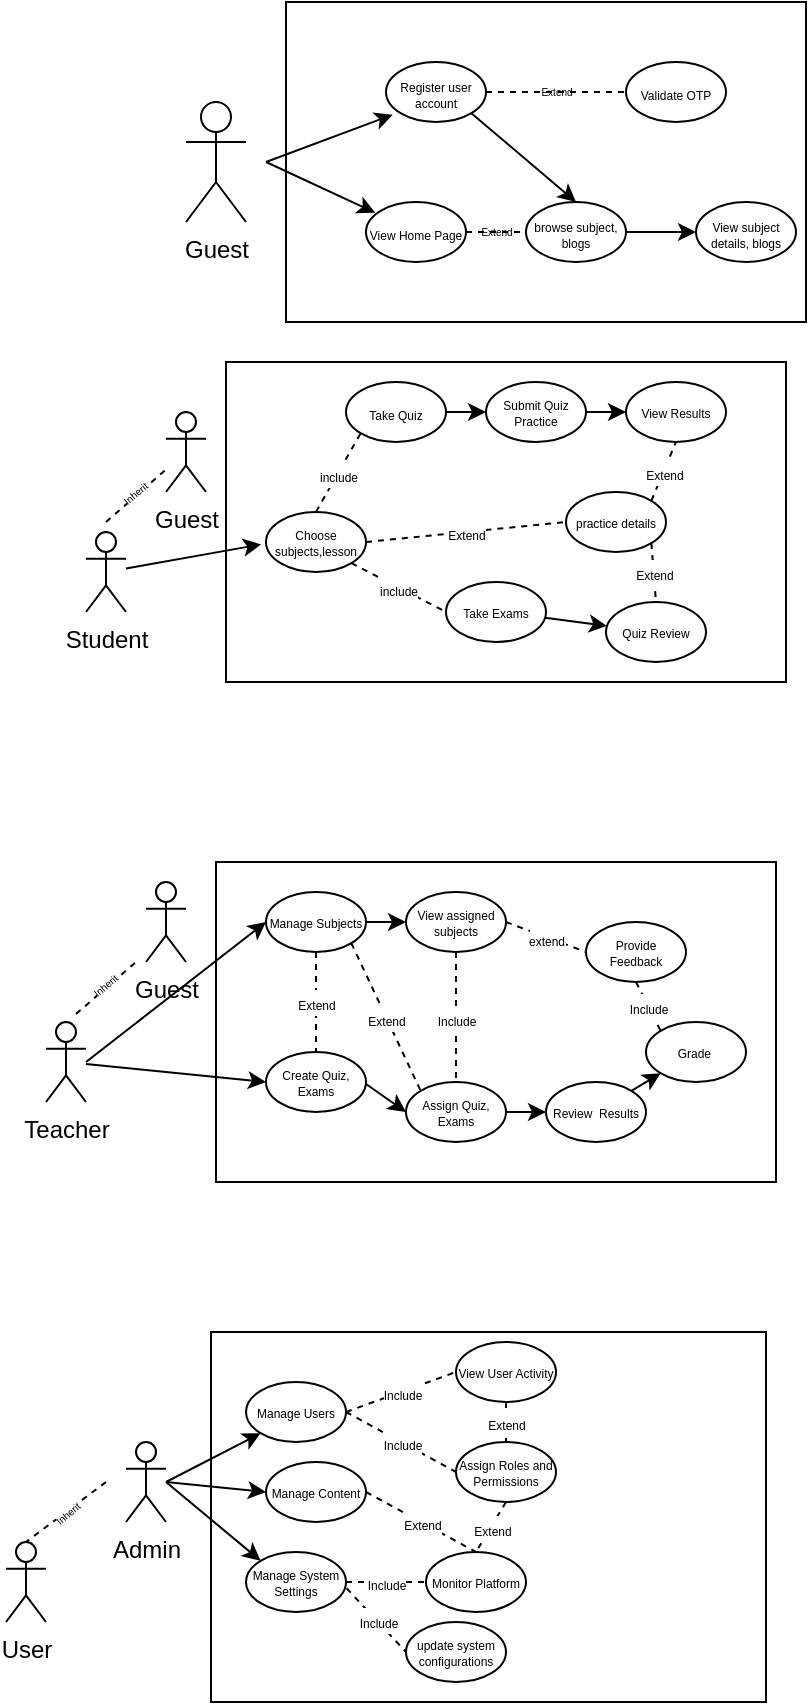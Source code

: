 <mxfile version="24.7.14">
  <diagram name="Page-1" id="CsbMUX92o969FBu23m6x">
    <mxGraphModel dx="1240" dy="679" grid="1" gridSize="10" guides="1" tooltips="1" connect="1" arrows="1" fold="1" page="1" pageScale="1" pageWidth="850" pageHeight="1100" math="0" shadow="0">
      <root>
        <mxCell id="0" />
        <mxCell id="1" parent="0" />
        <mxCell id="YSgQy_tYBf9nfDvOi7hA-10" value="" style="rounded=0;whiteSpace=wrap;html=1;" parent="1" vertex="1">
          <mxGeometry x="180" y="10" width="260" height="160" as="geometry" />
        </mxCell>
        <mxCell id="YSgQy_tYBf9nfDvOi7hA-1" value="Student" style="shape=umlActor;verticalLabelPosition=bottom;verticalAlign=top;html=1;" parent="1" vertex="1">
          <mxGeometry x="80" y="275" width="20" height="40" as="geometry" />
        </mxCell>
        <mxCell id="YSgQy_tYBf9nfDvOi7hA-2" value="Teacher" style="shape=umlActor;verticalLabelPosition=bottom;verticalAlign=top;html=1;" parent="1" vertex="1">
          <mxGeometry x="60" y="520" width="20" height="40" as="geometry" />
        </mxCell>
        <mxCell id="YSgQy_tYBf9nfDvOi7hA-3" value="Guest&lt;div&gt;&lt;br&gt;&lt;/div&gt;" style="shape=umlActor;verticalLabelPosition=bottom;verticalAlign=top;html=1;" parent="1" vertex="1">
          <mxGeometry x="130" y="60" width="30" height="60" as="geometry" />
        </mxCell>
        <mxCell id="YSgQy_tYBf9nfDvOi7hA-32" style="edgeStyle=none;shape=connector;rounded=0;jumpSize=31;orthogonalLoop=1;jettySize=auto;html=1;exitX=1;exitY=0.5;exitDx=0;exitDy=0;entryX=0;entryY=0.5;entryDx=0;entryDy=0;strokeColor=default;align=center;verticalAlign=middle;fontFamily=Helvetica;fontSize=11;fontColor=default;labelBackgroundColor=default;endArrow=classic;" parent="1" source="YSgQy_tYBf9nfDvOi7hA-6" target="YSgQy_tYBf9nfDvOi7hA-8" edge="1">
          <mxGeometry relative="1" as="geometry" />
        </mxCell>
        <mxCell id="YSgQy_tYBf9nfDvOi7hA-6" value="&lt;p style=&quot;line-height: 50%;&quot;&gt;&lt;font style=&quot;font-size: 6px;&quot;&gt;browse subject, blogs&lt;/font&gt;&lt;/p&gt;" style="ellipse;whiteSpace=wrap;html=1;align=center;" parent="1" vertex="1">
          <mxGeometry x="300" y="110" width="50" height="30" as="geometry" />
        </mxCell>
        <mxCell id="YSgQy_tYBf9nfDvOi7hA-7" value="&lt;p style=&quot;line-height: 50%;&quot;&gt;&lt;font style=&quot;font-size: 6px;&quot;&gt;Register user account&lt;/font&gt;&lt;/p&gt;" style="ellipse;whiteSpace=wrap;html=1;" parent="1" vertex="1">
          <mxGeometry x="230" y="40" width="50" height="30" as="geometry" />
        </mxCell>
        <mxCell id="YSgQy_tYBf9nfDvOi7hA-8" value="&lt;p style=&quot;line-height: 50%;&quot;&gt;&lt;span data-lucid-content=&quot;{&amp;quot;t&amp;quot;:&amp;quot;View subject details, blogs&amp;quot;,&amp;quot;m&amp;quot;:[{&amp;quot;s&amp;quot;:0,&amp;quot;n&amp;quot;:&amp;quot;a&amp;quot;,&amp;quot;v&amp;quot;:&amp;quot;center&amp;quot;},{&amp;quot;s&amp;quot;:0,&amp;quot;n&amp;quot;:&amp;quot;fsp&amp;quot;,&amp;quot;v&amp;quot;:&amp;quot;ss_presetShapeStyle1_textStyle&amp;quot;,&amp;quot;e&amp;quot;:27},{&amp;quot;s&amp;quot;:0,&amp;quot;n&amp;quot;:&amp;quot;fsp2&amp;quot;,&amp;quot;v&amp;quot;:&amp;quot;ss_presetShapeStyle1_textStyle&amp;quot;,&amp;quot;e&amp;quot;:27},{&amp;quot;s&amp;quot;:0,&amp;quot;n&amp;quot;:&amp;quot;s&amp;quot;,&amp;quot;v&amp;quot;:22.444,&amp;quot;e&amp;quot;:27}]}&quot; data-lucid-type=&quot;application/vnd.lucid.text&quot;&gt;&lt;font style=&quot;font-size: 6px;&quot;&gt;View subject details, blogs&lt;/font&gt;&lt;/span&gt;&lt;/p&gt;" style="ellipse;whiteSpace=wrap;html=1;" parent="1" vertex="1">
          <mxGeometry x="385" y="110" width="50" height="30" as="geometry" />
        </mxCell>
        <mxCell id="YSgQy_tYBf9nfDvOi7hA-9" value="&lt;p style=&quot;line-height: 50%;&quot;&gt;&lt;span style=&quot;&quot; data-lucid-content=&quot;{&amp;quot;t&amp;quot;:&amp;quot;View Home Page&amp;quot;,&amp;quot;m&amp;quot;:[{&amp;quot;s&amp;quot;:0,&amp;quot;n&amp;quot;:&amp;quot;a&amp;quot;,&amp;quot;v&amp;quot;:&amp;quot;center&amp;quot;},{&amp;quot;s&amp;quot;:0,&amp;quot;n&amp;quot;:&amp;quot;s&amp;quot;,&amp;quot;v&amp;quot;:22.444,&amp;quot;e&amp;quot;:14},{&amp;quot;s&amp;quot;:0,&amp;quot;n&amp;quot;:&amp;quot;fsp&amp;quot;,&amp;quot;v&amp;quot;:&amp;quot;ss_presetShapeStyle1_textStyle&amp;quot;,&amp;quot;e&amp;quot;:14},{&amp;quot;s&amp;quot;:0,&amp;quot;n&amp;quot;:&amp;quot;fsp2&amp;quot;,&amp;quot;v&amp;quot;:&amp;quot;ss_presetShapeStyle1_textStyle&amp;quot;,&amp;quot;e&amp;quot;:14}]}&quot; data-lucid-type=&quot;application/vnd.lucid.text&quot;&gt;&lt;font style=&quot;font-size: 6px;&quot; color=&quot;#040405&quot;&gt;View Home Page&lt;/font&gt;&lt;/span&gt;&lt;/p&gt;" style="ellipse;whiteSpace=wrap;html=1;" parent="1" vertex="1">
          <mxGeometry x="220" y="110" width="50" height="30" as="geometry" />
        </mxCell>
        <mxCell id="YSgQy_tYBf9nfDvOi7hA-12" value="" style="endArrow=classic;html=1;rounded=0;jumpSize=31;entryX=0.067;entryY=0.878;entryDx=0;entryDy=0;entryPerimeter=0;" parent="1" target="YSgQy_tYBf9nfDvOi7hA-7" edge="1">
          <mxGeometry width="50" height="50" relative="1" as="geometry">
            <mxPoint x="170" y="90" as="sourcePoint" />
            <mxPoint x="230" y="70" as="targetPoint" />
          </mxGeometry>
        </mxCell>
        <mxCell id="YSgQy_tYBf9nfDvOi7hA-15" value="" style="endArrow=classic;html=1;rounded=0;jumpSize=31;entryX=0.093;entryY=0.178;entryDx=0;entryDy=0;entryPerimeter=0;" parent="1" target="YSgQy_tYBf9nfDvOi7hA-9" edge="1">
          <mxGeometry width="50" height="50" relative="1" as="geometry">
            <mxPoint x="170" y="90" as="sourcePoint" />
            <mxPoint x="220" y="140" as="targetPoint" />
          </mxGeometry>
        </mxCell>
        <mxCell id="YSgQy_tYBf9nfDvOi7hA-21" value="" style="endArrow=none;dashed=1;html=1;rounded=0;strokeColor=default;align=center;verticalAlign=middle;fontFamily=Helvetica;fontSize=11;fontColor=default;labelBackgroundColor=default;jumpSize=31;exitX=1;exitY=0.5;exitDx=0;exitDy=0;entryX=0;entryY=0.5;entryDx=0;entryDy=0;" parent="1" source="YSgQy_tYBf9nfDvOi7hA-7" target="YSgQy_tYBf9nfDvOi7hA-22" edge="1">
          <mxGeometry width="50" height="50" relative="1" as="geometry">
            <mxPoint x="280" y="75" as="sourcePoint" />
            <mxPoint x="320" y="35" as="targetPoint" />
          </mxGeometry>
        </mxCell>
        <mxCell id="YSgQy_tYBf9nfDvOi7hA-23" value="&lt;font style=&quot;font-size: 5px;&quot;&gt;Extend&lt;/font&gt;" style="edgeLabel;html=1;align=center;verticalAlign=middle;resizable=0;points=[];fontFamily=Helvetica;fontSize=11;fontColor=default;labelBackgroundColor=none;" parent="YSgQy_tYBf9nfDvOi7hA-21" vertex="1" connectable="0">
          <mxGeometry y="2" relative="1" as="geometry">
            <mxPoint as="offset" />
          </mxGeometry>
        </mxCell>
        <mxCell id="YSgQy_tYBf9nfDvOi7hA-22" value="&lt;p style=&quot;line-height: 50%;&quot;&gt;&lt;span data-lucid-content=&quot;{&amp;quot;t&amp;quot;:&amp;quot;View subject details, blogs&amp;quot;,&amp;quot;m&amp;quot;:[{&amp;quot;s&amp;quot;:0,&amp;quot;n&amp;quot;:&amp;quot;a&amp;quot;,&amp;quot;v&amp;quot;:&amp;quot;center&amp;quot;},{&amp;quot;s&amp;quot;:0,&amp;quot;n&amp;quot;:&amp;quot;fsp&amp;quot;,&amp;quot;v&amp;quot;:&amp;quot;ss_presetShapeStyle1_textStyle&amp;quot;,&amp;quot;e&amp;quot;:27},{&amp;quot;s&amp;quot;:0,&amp;quot;n&amp;quot;:&amp;quot;fsp2&amp;quot;,&amp;quot;v&amp;quot;:&amp;quot;ss_presetShapeStyle1_textStyle&amp;quot;,&amp;quot;e&amp;quot;:27},{&amp;quot;s&amp;quot;:0,&amp;quot;n&amp;quot;:&amp;quot;s&amp;quot;,&amp;quot;v&amp;quot;:22.444,&amp;quot;e&amp;quot;:27}]}&quot; data-lucid-type=&quot;application/vnd.lucid.text&quot;&gt;&lt;font style=&quot;font-size: 6px;&quot;&gt;Validate OTP&lt;/font&gt;&lt;/span&gt;&lt;/p&gt;" style="ellipse;whiteSpace=wrap;html=1;" parent="1" vertex="1">
          <mxGeometry x="350" y="40" width="50" height="30" as="geometry" />
        </mxCell>
        <mxCell id="YSgQy_tYBf9nfDvOi7hA-26" value="" style="endArrow=none;dashed=1;html=1;rounded=0;strokeColor=default;align=center;verticalAlign=middle;fontFamily=Helvetica;fontSize=11;fontColor=default;labelBackgroundColor=default;jumpSize=31;exitX=1;exitY=0.5;exitDx=0;exitDy=0;entryX=0;entryY=0.5;entryDx=0;entryDy=0;" parent="1" source="YSgQy_tYBf9nfDvOi7hA-9" target="YSgQy_tYBf9nfDvOi7hA-6" edge="1">
          <mxGeometry width="50" height="50" relative="1" as="geometry">
            <mxPoint x="353" y="124" as="sourcePoint" />
            <mxPoint x="350" y="77" as="targetPoint" />
          </mxGeometry>
        </mxCell>
        <mxCell id="YSgQy_tYBf9nfDvOi7hA-27" value="&lt;font style=&quot;font-size: 5px;&quot;&gt;Extend&lt;/font&gt;" style="edgeLabel;html=1;align=center;verticalAlign=middle;resizable=0;points=[];fontFamily=Helvetica;fontSize=11;fontColor=default;labelBackgroundColor=none;rotation=0;" parent="YSgQy_tYBf9nfDvOi7hA-26" vertex="1" connectable="0">
          <mxGeometry y="2" relative="1" as="geometry">
            <mxPoint as="offset" />
          </mxGeometry>
        </mxCell>
        <mxCell id="YSgQy_tYBf9nfDvOi7hA-31" value="" style="endArrow=classic;html=1;rounded=0;jumpSize=31;entryX=0.5;entryY=0;entryDx=0;entryDy=0;exitX=1;exitY=1;exitDx=0;exitDy=0;" parent="1" source="YSgQy_tYBf9nfDvOi7hA-7" target="YSgQy_tYBf9nfDvOi7hA-6" edge="1">
          <mxGeometry width="50" height="50" relative="1" as="geometry">
            <mxPoint x="190" y="110" as="sourcePoint" />
            <mxPoint x="243" y="76" as="targetPoint" />
          </mxGeometry>
        </mxCell>
        <mxCell id="YSgQy_tYBf9nfDvOi7hA-33" value="" style="rounded=0;whiteSpace=wrap;html=1;fontFamily=Helvetica;fontSize=11;fontColor=default;labelBackgroundColor=default;movable=1;resizable=1;rotatable=1;deletable=1;editable=1;locked=0;connectable=1;" parent="1" vertex="1">
          <mxGeometry x="150" y="190" width="280" height="160" as="geometry" />
        </mxCell>
        <mxCell id="YSgQy_tYBf9nfDvOi7hA-36" value="Guest&lt;div&gt;&lt;br&gt;&lt;/div&gt;" style="shape=umlActor;verticalLabelPosition=bottom;verticalAlign=top;html=1;" parent="1" vertex="1">
          <mxGeometry x="120" y="215" width="20" height="40" as="geometry" />
        </mxCell>
        <mxCell id="YSgQy_tYBf9nfDvOi7hA-42" value="" style="endArrow=classic;html=1;rounded=0;strokeColor=default;align=center;verticalAlign=middle;fontFamily=Helvetica;fontSize=11;fontColor=default;labelBackgroundColor=default;jumpSize=31;entryX=-0.048;entryY=0.54;entryDx=0;entryDy=0;entryPerimeter=0;" parent="1" source="YSgQy_tYBf9nfDvOi7hA-1" target="YSgQy_tYBf9nfDvOi7hA-50" edge="1">
          <mxGeometry width="50" height="50" relative="1" as="geometry">
            <mxPoint x="200" y="290" as="sourcePoint" />
            <mxPoint x="180" y="280" as="targetPoint" />
          </mxGeometry>
        </mxCell>
        <mxCell id="YSgQy_tYBf9nfDvOi7hA-63" style="edgeStyle=none;shape=connector;rounded=0;jumpSize=31;orthogonalLoop=1;jettySize=auto;html=1;entryX=0;entryY=0.5;entryDx=0;entryDy=0;strokeColor=default;align=center;verticalAlign=middle;fontFamily=Helvetica;fontSize=11;fontColor=default;labelBackgroundColor=default;endArrow=classic;" parent="1" source="YSgQy_tYBf9nfDvOi7hA-43" target="YSgQy_tYBf9nfDvOi7hA-47" edge="1">
          <mxGeometry relative="1" as="geometry" />
        </mxCell>
        <mxCell id="YSgQy_tYBf9nfDvOi7hA-43" value="&lt;font style=&quot;font-size: 6px;&quot;&gt;Take Quiz&lt;/font&gt;" style="ellipse;whiteSpace=wrap;html=1;fontFamily=Helvetica;fontSize=11;fontColor=default;labelBackgroundColor=none;" parent="1" vertex="1">
          <mxGeometry x="210" y="200" width="50" height="30" as="geometry" />
        </mxCell>
        <mxCell id="YSgQy_tYBf9nfDvOi7hA-44" value="&lt;p style=&quot;line-height: 50%;&quot;&gt;&lt;font style=&quot;font-size: 6px;&quot;&gt;View Results&lt;/font&gt;&lt;/p&gt;" style="ellipse;fontFamily=Helvetica;fontSize=11;fontColor=default;labelBackgroundColor=none;html=1;whiteSpace=wrap;" parent="1" vertex="1">
          <mxGeometry x="350" y="200" width="50" height="30" as="geometry" />
        </mxCell>
        <mxCell id="YSgQy_tYBf9nfDvOi7hA-45" value="&lt;p style=&quot;line-height: 50%;&quot;&gt;&lt;font style=&quot;font-size: 6px;&quot;&gt;Quiz Review&lt;/font&gt;&lt;/p&gt;" style="ellipse;whiteSpace=wrap;html=1;fontFamily=Helvetica;fontSize=11;fontColor=default;labelBackgroundColor=none;" parent="1" vertex="1">
          <mxGeometry x="340" y="310" width="50" height="30" as="geometry" />
        </mxCell>
        <mxCell id="YSgQy_tYBf9nfDvOi7hA-64" style="edgeStyle=none;shape=connector;rounded=0;jumpSize=31;orthogonalLoop=1;jettySize=auto;html=1;entryX=0;entryY=0.5;entryDx=0;entryDy=0;strokeColor=default;align=center;verticalAlign=middle;fontFamily=Helvetica;fontSize=11;fontColor=default;labelBackgroundColor=default;endArrow=classic;" parent="1" source="YSgQy_tYBf9nfDvOi7hA-47" target="YSgQy_tYBf9nfDvOi7hA-44" edge="1">
          <mxGeometry relative="1" as="geometry" />
        </mxCell>
        <mxCell id="YSgQy_tYBf9nfDvOi7hA-47" value="&lt;p style=&quot;line-height: 50%;&quot;&gt;&lt;font style=&quot;font-size: 6px;&quot;&gt;Submit Quiz Practice&lt;/font&gt;&lt;/p&gt;" style="ellipse;whiteSpace=wrap;html=1;fontFamily=Helvetica;fontSize=11;fontColor=default;labelBackgroundColor=none;" parent="1" vertex="1">
          <mxGeometry x="280" y="200" width="50" height="30" as="geometry" />
        </mxCell>
        <mxCell id="YSgQy_tYBf9nfDvOi7hA-57" value="" style="edgeStyle=none;shape=connector;rounded=0;jumpSize=31;orthogonalLoop=1;jettySize=auto;html=1;strokeColor=default;align=center;verticalAlign=middle;fontFamily=Helvetica;fontSize=11;fontColor=default;labelBackgroundColor=default;endArrow=classic;" parent="1" source="YSgQy_tYBf9nfDvOi7hA-49" target="YSgQy_tYBf9nfDvOi7hA-45" edge="1">
          <mxGeometry relative="1" as="geometry" />
        </mxCell>
        <mxCell id="YSgQy_tYBf9nfDvOi7hA-49" value="&lt;p style=&quot;line-height: 50%;&quot;&gt;&lt;font style=&quot;font-size: 6px;&quot;&gt;Take Exams&lt;/font&gt;&lt;/p&gt;" style="ellipse;fontFamily=Helvetica;fontSize=11;fontColor=default;labelBackgroundColor=none;labelBorderColor=none;whiteSpace=wrap;html=1;" parent="1" vertex="1">
          <mxGeometry x="260" y="300" width="50" height="30" as="geometry" />
        </mxCell>
        <mxCell id="YSgQy_tYBf9nfDvOi7hA-50" value="&lt;p style=&quot;line-height: 50%;&quot;&gt;&lt;font style=&quot;font-size: 6px;&quot;&gt;Choose subjects,lesson&lt;/font&gt;&lt;/p&gt;" style="ellipse;whiteSpace=wrap;html=1;fontFamily=Helvetica;fontSize=11;fontColor=default;labelBackgroundColor=none;" parent="1" vertex="1">
          <mxGeometry x="170" y="265" width="50" height="30" as="geometry" />
        </mxCell>
        <mxCell id="YSgQy_tYBf9nfDvOi7hA-54" value="" style="endArrow=none;dashed=1;html=1;rounded=0;strokeColor=default;align=center;verticalAlign=middle;fontFamily=Helvetica;fontSize=11;fontColor=default;labelBackgroundColor=default;jumpSize=31;movable=1;resizable=1;rotatable=1;deletable=1;editable=1;locked=0;connectable=1;flowAnimation=0;shadow=0;" parent="1" target="YSgQy_tYBf9nfDvOi7hA-36" edge="1">
          <mxGeometry width="50" height="50" relative="1" as="geometry">
            <mxPoint x="90" y="270" as="sourcePoint" />
            <mxPoint x="140" y="310" as="targetPoint" />
          </mxGeometry>
        </mxCell>
        <mxCell id="YSgQy_tYBf9nfDvOi7hA-56" value="&lt;p style=&quot;line-height: 50%;&quot;&gt;&lt;font style=&quot;font-size: 5px;&quot;&gt;Inherit&lt;/font&gt;&lt;/p&gt;" style="edgeLabel;html=1;align=center;verticalAlign=middle;resizable=0;points=[];fontFamily=Helvetica;fontSize=11;fontColor=default;labelBackgroundColor=default;rotation=-40;" parent="YSgQy_tYBf9nfDvOi7hA-54" vertex="1" connectable="0">
          <mxGeometry y="2" relative="1" as="geometry">
            <mxPoint as="offset" />
          </mxGeometry>
        </mxCell>
        <mxCell id="YSgQy_tYBf9nfDvOi7hA-65" value="&lt;p style=&quot;line-height: 50%;&quot;&gt;&lt;font style=&quot;font-size: 6px;&quot;&gt;practice details&lt;/font&gt;&lt;/p&gt;" style="ellipse;fontFamily=Helvetica;fontSize=11;fontColor=default;labelBackgroundColor=none;html=1;whiteSpace=wrap;" parent="1" vertex="1">
          <mxGeometry x="320" y="255" width="50" height="30" as="geometry" />
        </mxCell>
        <mxCell id="YSgQy_tYBf9nfDvOi7hA-74" value="" style="endArrow=none;html=1;rounded=0;strokeColor=default;align=center;verticalAlign=middle;fontFamily=Helvetica;fontSize=11;fontColor=default;labelBackgroundColor=default;jumpSize=31;exitX=0.5;exitY=0;exitDx=0;exitDy=0;entryX=0;entryY=1;entryDx=0;entryDy=0;endFill=0;dashed=1;" parent="1" source="YSgQy_tYBf9nfDvOi7hA-50" target="YSgQy_tYBf9nfDvOi7hA-43" edge="1">
          <mxGeometry relative="1" as="geometry">
            <mxPoint x="270" y="300" as="sourcePoint" />
            <mxPoint x="370" y="300" as="targetPoint" />
          </mxGeometry>
        </mxCell>
        <mxCell id="YSgQy_tYBf9nfDvOi7hA-75" value="&lt;span style=&quot;font-size: 6px;&quot;&gt;include&lt;/span&gt;" style="edgeLabel;resizable=0;html=1;;align=center;verticalAlign=middle;fontFamily=Helvetica;fontSize=11;fontColor=default;labelBackgroundColor=default;" parent="YSgQy_tYBf9nfDvOi7hA-74" connectable="0" vertex="1">
          <mxGeometry relative="1" as="geometry" />
        </mxCell>
        <mxCell id="YSgQy_tYBf9nfDvOi7hA-77" value="" style="endArrow=none;html=1;rounded=0;strokeColor=default;align=center;verticalAlign=middle;fontFamily=Helvetica;fontSize=11;fontColor=default;labelBackgroundColor=default;jumpSize=31;exitX=1;exitY=1;exitDx=0;exitDy=0;entryX=0;entryY=0.5;entryDx=0;entryDy=0;endFill=0;dashed=1;" parent="1" source="YSgQy_tYBf9nfDvOi7hA-50" target="YSgQy_tYBf9nfDvOi7hA-49" edge="1">
          <mxGeometry relative="1" as="geometry">
            <mxPoint x="205" y="275" as="sourcePoint" />
            <mxPoint x="227" y="236" as="targetPoint" />
          </mxGeometry>
        </mxCell>
        <mxCell id="YSgQy_tYBf9nfDvOi7hA-78" value="&lt;span style=&quot;font-size: 6px;&quot;&gt;include&lt;/span&gt;" style="edgeLabel;resizable=0;html=1;;align=center;verticalAlign=middle;fontFamily=Helvetica;fontSize=11;fontColor=default;labelBackgroundColor=default;" parent="YSgQy_tYBf9nfDvOi7hA-77" connectable="0" vertex="1">
          <mxGeometry relative="1" as="geometry" />
        </mxCell>
        <mxCell id="YSgQy_tYBf9nfDvOi7hA-79" value="" style="endArrow=none;html=1;rounded=0;strokeColor=default;align=center;verticalAlign=middle;fontFamily=Helvetica;fontSize=11;fontColor=default;labelBackgroundColor=default;jumpSize=31;exitX=1;exitY=1;exitDx=0;exitDy=0;entryX=0.5;entryY=0;entryDx=0;entryDy=0;endFill=0;dashed=1;" parent="1" source="YSgQy_tYBf9nfDvOi7hA-65" target="YSgQy_tYBf9nfDvOi7hA-45" edge="1">
          <mxGeometry relative="1" as="geometry">
            <mxPoint x="215" y="285" as="sourcePoint" />
            <mxPoint x="237" y="246" as="targetPoint" />
          </mxGeometry>
        </mxCell>
        <mxCell id="YSgQy_tYBf9nfDvOi7hA-80" value="&lt;font style=&quot;font-size: 6px;&quot;&gt;Extend&lt;/font&gt;" style="edgeLabel;resizable=0;html=1;;align=center;verticalAlign=middle;fontFamily=Helvetica;fontSize=11;fontColor=default;labelBackgroundColor=default;" parent="YSgQy_tYBf9nfDvOi7hA-79" connectable="0" vertex="1">
          <mxGeometry relative="1" as="geometry" />
        </mxCell>
        <mxCell id="YSgQy_tYBf9nfDvOi7hA-81" value="" style="endArrow=none;html=1;rounded=0;strokeColor=default;align=center;verticalAlign=middle;fontFamily=Helvetica;fontSize=11;fontColor=default;labelBackgroundColor=default;jumpSize=31;exitX=1;exitY=0;exitDx=0;exitDy=0;entryX=0.5;entryY=1;entryDx=0;entryDy=0;endFill=0;dashed=1;" parent="1" source="YSgQy_tYBf9nfDvOi7hA-65" target="YSgQy_tYBf9nfDvOi7hA-44" edge="1">
          <mxGeometry relative="1" as="geometry">
            <mxPoint x="225" y="295" as="sourcePoint" />
            <mxPoint x="247" y="256" as="targetPoint" />
          </mxGeometry>
        </mxCell>
        <mxCell id="YSgQy_tYBf9nfDvOi7hA-82" value="&lt;font style=&quot;font-size: 6px;&quot;&gt;Extend&lt;/font&gt;" style="edgeLabel;resizable=0;html=1;;align=center;verticalAlign=middle;fontFamily=Helvetica;fontSize=11;fontColor=default;labelBackgroundColor=default;" parent="YSgQy_tYBf9nfDvOi7hA-81" connectable="0" vertex="1">
          <mxGeometry relative="1" as="geometry" />
        </mxCell>
        <mxCell id="YSgQy_tYBf9nfDvOi7hA-83" value="" style="rounded=0;whiteSpace=wrap;html=1;fontFamily=Helvetica;fontSize=11;fontColor=default;labelBackgroundColor=default;treeMoving=0;" parent="1" vertex="1">
          <mxGeometry x="145" y="440" width="280" height="160" as="geometry" />
        </mxCell>
        <mxCell id="OlafO_qKxiFvYeQC98_R-4" value="&lt;p style=&quot;line-height: 50%;&quot;&gt;&lt;font style=&quot;font-size: 6px;&quot;&gt;View assigned subjects&lt;/font&gt;&lt;/p&gt;" style="ellipse;whiteSpace=wrap;html=1;fontFamily=Helvetica;fontSize=11;fontColor=default;labelBackgroundColor=none;" vertex="1" parent="1">
          <mxGeometry x="240" y="455" width="50" height="30" as="geometry" />
        </mxCell>
        <mxCell id="OlafO_qKxiFvYeQC98_R-5" value="&lt;p style=&quot;line-height: 50%;&quot;&gt;&lt;font style=&quot;font-size: 6px;&quot;&gt;Provide Feedback&lt;/font&gt;&lt;/p&gt;" style="ellipse;whiteSpace=wrap;html=1;fontFamily=Helvetica;fontSize=11;fontColor=default;labelBackgroundColor=none;" vertex="1" parent="1">
          <mxGeometry x="330" y="470" width="50" height="30" as="geometry" />
        </mxCell>
        <mxCell id="OlafO_qKxiFvYeQC98_R-6" value="&lt;p style=&quot;line-height: 50%;&quot;&gt;&lt;font style=&quot;font-size: 6px;&quot;&gt;Assign Quiz, Exams&lt;/font&gt;&lt;/p&gt;" style="ellipse;whiteSpace=wrap;html=1;fontFamily=Helvetica;fontSize=11;fontColor=default;labelBackgroundColor=none;" vertex="1" parent="1">
          <mxGeometry x="240" y="550" width="50" height="30" as="geometry" />
        </mxCell>
        <mxCell id="OlafO_qKxiFvYeQC98_R-7" value="&lt;p style=&quot;line-height: 50%;&quot;&gt;&lt;font style=&quot;font-size: 6px;&quot;&gt;Manage Subjects&lt;/font&gt;&lt;/p&gt;" style="ellipse;whiteSpace=wrap;html=1;fontFamily=Helvetica;fontSize=11;fontColor=default;labelBackgroundColor=none;" vertex="1" parent="1">
          <mxGeometry x="170" y="455" width="50" height="30" as="geometry" />
        </mxCell>
        <mxCell id="OlafO_qKxiFvYeQC98_R-8" value="&lt;p style=&quot;line-height: 50%;&quot;&gt;&lt;font style=&quot;font-size: 6px;&quot;&gt;Review&amp;nbsp; Results&lt;/font&gt;&lt;/p&gt;" style="ellipse;whiteSpace=wrap;html=1;fontFamily=Helvetica;fontSize=11;fontColor=default;labelBackgroundColor=none;" vertex="1" parent="1">
          <mxGeometry x="310" y="550" width="50" height="30" as="geometry" />
        </mxCell>
        <mxCell id="OlafO_qKxiFvYeQC98_R-9" value="&lt;p style=&quot;line-height: 50%;&quot;&gt;&lt;font style=&quot;font-size: 6px;&quot;&gt;Create Quiz, Exams&lt;/font&gt;&lt;/p&gt;" style="ellipse;whiteSpace=wrap;html=1;fontFamily=Helvetica;fontSize=11;fontColor=default;labelBackgroundColor=none;" vertex="1" parent="1">
          <mxGeometry x="170" y="535" width="50" height="30" as="geometry" />
        </mxCell>
        <mxCell id="OlafO_qKxiFvYeQC98_R-10" value="&lt;p style=&quot;line-height: 50%;&quot;&gt;&lt;font style=&quot;font-size: 6px;&quot;&gt;Grade&amp;nbsp;&lt;/font&gt;&lt;/p&gt;" style="ellipse;whiteSpace=wrap;html=1;fontFamily=Helvetica;fontSize=11;fontColor=default;labelBackgroundColor=none;" vertex="1" parent="1">
          <mxGeometry x="360" y="520" width="50" height="30" as="geometry" />
        </mxCell>
        <mxCell id="OlafO_qKxiFvYeQC98_R-12" value="Guest&lt;div&gt;&lt;br&gt;&lt;/div&gt;" style="shape=umlActor;verticalLabelPosition=bottom;verticalAlign=top;html=1;" vertex="1" parent="1">
          <mxGeometry x="110" y="450" width="20" height="40" as="geometry" />
        </mxCell>
        <mxCell id="OlafO_qKxiFvYeQC98_R-15" value="" style="endArrow=classic;html=1;rounded=0;entryX=0;entryY=0.5;entryDx=0;entryDy=0;" edge="1" parent="1" source="YSgQy_tYBf9nfDvOi7hA-2" target="OlafO_qKxiFvYeQC98_R-9">
          <mxGeometry width="50" height="50" relative="1" as="geometry">
            <mxPoint x="30" y="510" as="sourcePoint" />
            <mxPoint x="140" y="540" as="targetPoint" />
          </mxGeometry>
        </mxCell>
        <mxCell id="OlafO_qKxiFvYeQC98_R-17" value="" style="endArrow=none;dashed=1;html=1;rounded=0;strokeColor=default;align=center;verticalAlign=middle;fontFamily=Helvetica;fontSize=11;fontColor=default;labelBackgroundColor=default;jumpSize=31;movable=1;resizable=1;rotatable=1;deletable=1;editable=1;locked=0;connectable=1;flowAnimation=0;shadow=0;" edge="1" parent="1">
          <mxGeometry width="50" height="50" relative="1" as="geometry">
            <mxPoint x="75" y="516" as="sourcePoint" />
            <mxPoint x="105" y="490" as="targetPoint" />
          </mxGeometry>
        </mxCell>
        <mxCell id="OlafO_qKxiFvYeQC98_R-18" value="&lt;p style=&quot;line-height: 50%;&quot;&gt;&lt;font style=&quot;font-size: 5px;&quot;&gt;Inherit&lt;/font&gt;&lt;/p&gt;" style="edgeLabel;html=1;align=center;verticalAlign=middle;resizable=0;points=[];fontFamily=Helvetica;fontSize=11;fontColor=default;labelBackgroundColor=default;rotation=-40;" vertex="1" connectable="0" parent="OlafO_qKxiFvYeQC98_R-17">
          <mxGeometry y="2" relative="1" as="geometry">
            <mxPoint as="offset" />
          </mxGeometry>
        </mxCell>
        <mxCell id="OlafO_qKxiFvYeQC98_R-19" value="" style="endArrow=classic;html=1;rounded=0;entryX=0;entryY=0.5;entryDx=0;entryDy=0;" edge="1" parent="1" target="OlafO_qKxiFvYeQC98_R-7">
          <mxGeometry width="50" height="50" relative="1" as="geometry">
            <mxPoint x="80" y="540" as="sourcePoint" />
            <mxPoint x="190" y="560" as="targetPoint" />
          </mxGeometry>
        </mxCell>
        <mxCell id="OlafO_qKxiFvYeQC98_R-20" value="" style="endArrow=none;html=1;rounded=0;strokeColor=default;align=center;verticalAlign=middle;fontFamily=Helvetica;fontSize=11;fontColor=default;labelBackgroundColor=default;jumpSize=31;exitX=0.5;exitY=1;exitDx=0;exitDy=0;entryX=0.5;entryY=0;entryDx=0;entryDy=0;endFill=0;dashed=1;" edge="1" parent="1" source="OlafO_qKxiFvYeQC98_R-7" target="OlafO_qKxiFvYeQC98_R-9">
          <mxGeometry relative="1" as="geometry">
            <mxPoint x="180" y="508" as="sourcePoint" />
            <mxPoint x="227" y="532" as="targetPoint" />
          </mxGeometry>
        </mxCell>
        <mxCell id="OlafO_qKxiFvYeQC98_R-21" value="&lt;font style=&quot;font-size: 6px;&quot;&gt;Extend&lt;/font&gt;" style="edgeLabel;resizable=0;html=1;;align=center;verticalAlign=middle;fontFamily=Helvetica;fontSize=11;fontColor=default;labelBackgroundColor=default;" connectable="0" vertex="1" parent="OlafO_qKxiFvYeQC98_R-20">
          <mxGeometry relative="1" as="geometry" />
        </mxCell>
        <mxCell id="OlafO_qKxiFvYeQC98_R-22" value="" style="endArrow=classic;html=1;rounded=0;entryX=0;entryY=0.5;entryDx=0;entryDy=0;" edge="1" parent="1" target="OlafO_qKxiFvYeQC98_R-6">
          <mxGeometry width="50" height="50" relative="1" as="geometry">
            <mxPoint x="220" y="551" as="sourcePoint" />
            <mxPoint x="180" y="560" as="targetPoint" />
          </mxGeometry>
        </mxCell>
        <mxCell id="OlafO_qKxiFvYeQC98_R-23" value="" style="endArrow=none;html=1;rounded=0;strokeColor=default;align=center;verticalAlign=middle;fontFamily=Helvetica;fontSize=11;fontColor=default;labelBackgroundColor=default;jumpSize=31;exitX=1;exitY=1;exitDx=0;exitDy=0;entryX=0;entryY=0;entryDx=0;entryDy=0;endFill=0;dashed=1;" edge="1" parent="1" source="OlafO_qKxiFvYeQC98_R-7" target="OlafO_qKxiFvYeQC98_R-6">
          <mxGeometry relative="1" as="geometry">
            <mxPoint x="205" y="510" as="sourcePoint" />
            <mxPoint x="205" y="545" as="targetPoint" />
          </mxGeometry>
        </mxCell>
        <mxCell id="OlafO_qKxiFvYeQC98_R-24" value="&lt;font style=&quot;font-size: 6px;&quot;&gt;Extend&lt;/font&gt;" style="edgeLabel;resizable=0;html=1;;align=center;verticalAlign=middle;fontFamily=Helvetica;fontSize=11;fontColor=default;labelBackgroundColor=default;" connectable="0" vertex="1" parent="OlafO_qKxiFvYeQC98_R-23">
          <mxGeometry relative="1" as="geometry" />
        </mxCell>
        <mxCell id="OlafO_qKxiFvYeQC98_R-27" value="" style="endArrow=classic;html=1;rounded=0;entryX=0;entryY=0.5;entryDx=0;entryDy=0;exitX=1;exitY=0.5;exitDx=0;exitDy=0;" edge="1" parent="1" source="OlafO_qKxiFvYeQC98_R-7" target="OlafO_qKxiFvYeQC98_R-4">
          <mxGeometry width="50" height="50" relative="1" as="geometry">
            <mxPoint x="200" y="510" as="sourcePoint" />
            <mxPoint x="250" y="460" as="targetPoint" />
          </mxGeometry>
        </mxCell>
        <mxCell id="OlafO_qKxiFvYeQC98_R-28" value="" style="endArrow=classic;html=1;rounded=0;entryX=0;entryY=0.5;entryDx=0;entryDy=0;exitX=1;exitY=0.5;exitDx=0;exitDy=0;" edge="1" parent="1" source="OlafO_qKxiFvYeQC98_R-6" target="OlafO_qKxiFvYeQC98_R-8">
          <mxGeometry width="50" height="50" relative="1" as="geometry">
            <mxPoint x="200" y="510" as="sourcePoint" />
            <mxPoint x="250" y="460" as="targetPoint" />
          </mxGeometry>
        </mxCell>
        <mxCell id="OlafO_qKxiFvYeQC98_R-29" value="" style="endArrow=classic;html=1;rounded=0;entryX=0;entryY=1;entryDx=0;entryDy=0;exitX=1;exitY=0;exitDx=0;exitDy=0;" edge="1" parent="1" source="OlafO_qKxiFvYeQC98_R-8" target="OlafO_qKxiFvYeQC98_R-10">
          <mxGeometry width="50" height="50" relative="1" as="geometry">
            <mxPoint x="200" y="510" as="sourcePoint" />
            <mxPoint x="250" y="460" as="targetPoint" />
          </mxGeometry>
        </mxCell>
        <mxCell id="OlafO_qKxiFvYeQC98_R-30" value="" style="endArrow=none;html=1;rounded=0;strokeColor=default;align=center;verticalAlign=middle;fontFamily=Helvetica;fontSize=11;fontColor=default;labelBackgroundColor=default;jumpSize=31;exitX=0.5;exitY=1;exitDx=0;exitDy=0;entryX=0;entryY=0;entryDx=0;entryDy=0;endFill=0;dashed=1;" edge="1" parent="1" source="OlafO_qKxiFvYeQC98_R-5" target="OlafO_qKxiFvYeQC98_R-10">
          <mxGeometry relative="1" as="geometry">
            <mxPoint x="223" y="491" as="sourcePoint" />
            <mxPoint x="257" y="549" as="targetPoint" />
          </mxGeometry>
        </mxCell>
        <mxCell id="OlafO_qKxiFvYeQC98_R-31" value="&lt;span style=&quot;font-size: 6px;&quot;&gt;Include&lt;/span&gt;" style="edgeLabel;resizable=0;html=1;;align=center;verticalAlign=middle;fontFamily=Helvetica;fontSize=11;fontColor=default;labelBackgroundColor=default;" connectable="0" vertex="1" parent="OlafO_qKxiFvYeQC98_R-30">
          <mxGeometry relative="1" as="geometry" />
        </mxCell>
        <mxCell id="OlafO_qKxiFvYeQC98_R-32" value="" style="endArrow=none;html=1;rounded=0;strokeColor=default;align=center;verticalAlign=middle;fontFamily=Helvetica;fontSize=11;fontColor=default;labelBackgroundColor=default;jumpSize=31;exitX=1;exitY=0.5;exitDx=0;exitDy=0;entryX=0;entryY=0.5;entryDx=0;entryDy=0;endFill=0;dashed=1;" edge="1" parent="1" source="OlafO_qKxiFvYeQC98_R-4" target="OlafO_qKxiFvYeQC98_R-5">
          <mxGeometry relative="1" as="geometry">
            <mxPoint x="233" y="501" as="sourcePoint" />
            <mxPoint x="267" y="559" as="targetPoint" />
          </mxGeometry>
        </mxCell>
        <mxCell id="OlafO_qKxiFvYeQC98_R-33" value="&lt;span style=&quot;font-size: 6px;&quot;&gt;extend&lt;/span&gt;" style="edgeLabel;resizable=0;html=1;;align=center;verticalAlign=middle;fontFamily=Helvetica;fontSize=11;fontColor=default;labelBackgroundColor=default;" connectable="0" vertex="1" parent="OlafO_qKxiFvYeQC98_R-32">
          <mxGeometry relative="1" as="geometry" />
        </mxCell>
        <mxCell id="OlafO_qKxiFvYeQC98_R-37" value="Admin&lt;div&gt;&lt;br&gt;&lt;/div&gt;" style="shape=umlActor;verticalLabelPosition=bottom;verticalAlign=top;html=1;outlineConnect=0;" vertex="1" parent="1">
          <mxGeometry x="100" y="730" width="20" height="40" as="geometry" />
        </mxCell>
        <mxCell id="OlafO_qKxiFvYeQC98_R-44" value="" style="endArrow=none;html=1;rounded=0;strokeColor=default;align=center;verticalAlign=middle;fontFamily=Helvetica;fontSize=11;fontColor=default;labelBackgroundColor=default;jumpSize=31;entryX=0.5;entryY=0;entryDx=0;entryDy=0;endFill=0;dashed=1;" edge="1" parent="1" source="OlafO_qKxiFvYeQC98_R-4" target="OlafO_qKxiFvYeQC98_R-6">
          <mxGeometry relative="1" as="geometry">
            <mxPoint x="365" y="510" as="sourcePoint" />
            <mxPoint x="377" y="534" as="targetPoint" />
          </mxGeometry>
        </mxCell>
        <mxCell id="OlafO_qKxiFvYeQC98_R-45" value="&lt;span style=&quot;font-size: 6px;&quot;&gt;Include&lt;/span&gt;" style="edgeLabel;resizable=0;html=1;;align=center;verticalAlign=middle;fontFamily=Helvetica;fontSize=11;fontColor=default;labelBackgroundColor=default;" connectable="0" vertex="1" parent="OlafO_qKxiFvYeQC98_R-44">
          <mxGeometry relative="1" as="geometry" />
        </mxCell>
        <mxCell id="OlafO_qKxiFvYeQC98_R-46" value="" style="endArrow=none;html=1;rounded=0;strokeColor=default;align=center;verticalAlign=middle;fontFamily=Helvetica;fontSize=11;fontColor=default;labelBackgroundColor=default;jumpSize=31;exitX=1;exitY=0.5;exitDx=0;exitDy=0;entryX=0;entryY=0.5;entryDx=0;entryDy=0;endFill=0;dashed=1;" edge="1" parent="1" source="YSgQy_tYBf9nfDvOi7hA-50" target="YSgQy_tYBf9nfDvOi7hA-65">
          <mxGeometry relative="1" as="geometry">
            <mxPoint x="373" y="291" as="sourcePoint" />
            <mxPoint x="375" y="320" as="targetPoint" />
          </mxGeometry>
        </mxCell>
        <mxCell id="OlafO_qKxiFvYeQC98_R-47" value="&lt;font style=&quot;font-size: 6px;&quot;&gt;Extend&lt;/font&gt;" style="edgeLabel;resizable=0;html=1;;align=center;verticalAlign=middle;fontFamily=Helvetica;fontSize=11;fontColor=default;labelBackgroundColor=default;" connectable="0" vertex="1" parent="OlafO_qKxiFvYeQC98_R-46">
          <mxGeometry relative="1" as="geometry" />
        </mxCell>
        <mxCell id="OlafO_qKxiFvYeQC98_R-48" value="" style="rounded=0;whiteSpace=wrap;html=1;" vertex="1" parent="1">
          <mxGeometry x="142.5" y="675" width="277.5" height="185" as="geometry" />
        </mxCell>
        <mxCell id="OlafO_qKxiFvYeQC98_R-49" value="&lt;div&gt;User&lt;/div&gt;" style="shape=umlActor;verticalLabelPosition=bottom;verticalAlign=top;html=1;outlineConnect=0;" vertex="1" parent="1">
          <mxGeometry x="40" y="780" width="20" height="40" as="geometry" />
        </mxCell>
        <mxCell id="OlafO_qKxiFvYeQC98_R-50" value="" style="endArrow=none;dashed=1;html=1;rounded=0;strokeColor=default;align=center;verticalAlign=middle;fontFamily=Helvetica;fontSize=11;fontColor=default;labelBackgroundColor=default;jumpSize=31;movable=1;resizable=1;rotatable=1;deletable=1;editable=1;locked=0;connectable=1;flowAnimation=0;shadow=0;entryX=0.5;entryY=0;entryDx=0;entryDy=0;entryPerimeter=0;" edge="1" parent="1" target="OlafO_qKxiFvYeQC98_R-49">
          <mxGeometry width="50" height="50" relative="1" as="geometry">
            <mxPoint x="90" y="750" as="sourcePoint" />
            <mxPoint x="60" y="770" as="targetPoint" />
          </mxGeometry>
        </mxCell>
        <mxCell id="OlafO_qKxiFvYeQC98_R-51" value="&lt;p style=&quot;line-height: 50%;&quot;&gt;&lt;font style=&quot;font-size: 5px;&quot;&gt;Inherit&lt;/font&gt;&lt;/p&gt;" style="edgeLabel;html=1;align=center;verticalAlign=middle;resizable=0;points=[];fontFamily=Helvetica;fontSize=11;fontColor=default;labelBackgroundColor=default;rotation=-40;" vertex="1" connectable="0" parent="OlafO_qKxiFvYeQC98_R-50">
          <mxGeometry relative="1" as="geometry">
            <mxPoint as="offset" />
          </mxGeometry>
        </mxCell>
        <mxCell id="OlafO_qKxiFvYeQC98_R-53" value="&lt;p style=&quot;line-height: 50%;&quot;&gt;&lt;font style=&quot;font-size: 6px;&quot;&gt;Manage Users&lt;/font&gt;&lt;/p&gt;" style="ellipse;whiteSpace=wrap;html=1;fontFamily=Helvetica;fontSize=11;fontColor=default;labelBackgroundColor=none;" vertex="1" parent="1">
          <mxGeometry x="160" y="700" width="50" height="30" as="geometry" />
        </mxCell>
        <mxCell id="OlafO_qKxiFvYeQC98_R-54" value="&lt;p style=&quot;line-height: 50%;&quot;&gt;&lt;font style=&quot;font-size: 6px;&quot;&gt;Assign Roles and Permissions&lt;/font&gt;&lt;/p&gt;" style="ellipse;whiteSpace=wrap;html=1;fontFamily=Helvetica;fontSize=11;fontColor=default;labelBackgroundColor=none;" vertex="1" parent="1">
          <mxGeometry x="265" y="730" width="50" height="30" as="geometry" />
        </mxCell>
        <mxCell id="OlafO_qKxiFvYeQC98_R-55" value="&lt;p style=&quot;line-height: 50%;&quot;&gt;&lt;font style=&quot;font-size: 6px;&quot;&gt;Monitor Platform&lt;/font&gt;&lt;/p&gt;" style="ellipse;whiteSpace=wrap;html=1;fontFamily=Helvetica;fontSize=11;fontColor=default;labelBackgroundColor=none;" vertex="1" parent="1">
          <mxGeometry x="250" y="785" width="50" height="30" as="geometry" />
        </mxCell>
        <mxCell id="OlafO_qKxiFvYeQC98_R-56" value="&lt;p style=&quot;line-height: 50%;&quot;&gt;&lt;font style=&quot;font-size: 6px;&quot;&gt;View User Activity&lt;/font&gt;&lt;/p&gt;" style="ellipse;whiteSpace=wrap;html=1;fontFamily=Helvetica;fontSize=11;fontColor=default;labelBackgroundColor=none;" vertex="1" parent="1">
          <mxGeometry x="265" y="680" width="50" height="30" as="geometry" />
        </mxCell>
        <mxCell id="OlafO_qKxiFvYeQC98_R-60" value="&lt;p style=&quot;line-height: 50%;&quot;&gt;&lt;font style=&quot;font-size: 6px;&quot;&gt;Manage Content&lt;/font&gt;&lt;/p&gt;" style="ellipse;whiteSpace=wrap;html=1;fontFamily=Helvetica;fontSize=11;fontColor=default;labelBackgroundColor=none;" vertex="1" parent="1">
          <mxGeometry x="170" y="740" width="50" height="30" as="geometry" />
        </mxCell>
        <mxCell id="OlafO_qKxiFvYeQC98_R-61" value="&lt;p style=&quot;line-height: 50%;&quot;&gt;&lt;font style=&quot;font-size: 6px;&quot;&gt;Manage System Settings&lt;/font&gt;&lt;/p&gt;" style="ellipse;whiteSpace=wrap;html=1;fontFamily=Helvetica;fontSize=11;fontColor=default;labelBackgroundColor=none;" vertex="1" parent="1">
          <mxGeometry x="160" y="785" width="50" height="30" as="geometry" />
        </mxCell>
        <mxCell id="OlafO_qKxiFvYeQC98_R-64" value="" style="endArrow=classic;html=1;rounded=0;entryX=0;entryY=1;entryDx=0;entryDy=0;" edge="1" parent="1" target="OlafO_qKxiFvYeQC98_R-53">
          <mxGeometry width="50" height="50" relative="1" as="geometry">
            <mxPoint x="120" y="750" as="sourcePoint" />
            <mxPoint x="290" y="730" as="targetPoint" />
          </mxGeometry>
        </mxCell>
        <mxCell id="OlafO_qKxiFvYeQC98_R-65" value="" style="endArrow=classic;html=1;rounded=0;entryX=0;entryY=0.5;entryDx=0;entryDy=0;" edge="1" parent="1" target="OlafO_qKxiFvYeQC98_R-60">
          <mxGeometry width="50" height="50" relative="1" as="geometry">
            <mxPoint x="120" y="750" as="sourcePoint" />
            <mxPoint x="300" y="740" as="targetPoint" />
          </mxGeometry>
        </mxCell>
        <mxCell id="OlafO_qKxiFvYeQC98_R-66" value="" style="endArrow=classic;html=1;rounded=0;entryX=0;entryY=0;entryDx=0;entryDy=0;" edge="1" parent="1" target="OlafO_qKxiFvYeQC98_R-61">
          <mxGeometry width="50" height="50" relative="1" as="geometry">
            <mxPoint x="120" y="750" as="sourcePoint" />
            <mxPoint x="310" y="750" as="targetPoint" />
          </mxGeometry>
        </mxCell>
        <mxCell id="OlafO_qKxiFvYeQC98_R-67" value="" style="endArrow=none;html=1;rounded=0;strokeColor=default;align=center;verticalAlign=middle;fontFamily=Helvetica;fontSize=11;fontColor=default;labelBackgroundColor=default;jumpSize=31;exitX=1;exitY=0.5;exitDx=0;exitDy=0;entryX=0;entryY=0.5;entryDx=0;entryDy=0;endFill=0;dashed=1;" edge="1" parent="1" source="OlafO_qKxiFvYeQC98_R-53" target="OlafO_qKxiFvYeQC98_R-56">
          <mxGeometry relative="1" as="geometry">
            <mxPoint x="230" y="703" as="sourcePoint" />
            <mxPoint x="242" y="727" as="targetPoint" />
          </mxGeometry>
        </mxCell>
        <mxCell id="OlafO_qKxiFvYeQC98_R-68" value="&lt;span style=&quot;font-size: 6px;&quot;&gt;Include&lt;/span&gt;" style="edgeLabel;resizable=0;html=1;;align=center;verticalAlign=middle;fontFamily=Helvetica;fontSize=11;fontColor=default;labelBackgroundColor=default;" connectable="0" vertex="1" parent="OlafO_qKxiFvYeQC98_R-67">
          <mxGeometry relative="1" as="geometry" />
        </mxCell>
        <mxCell id="OlafO_qKxiFvYeQC98_R-71" value="" style="endArrow=none;html=1;rounded=0;strokeColor=default;align=center;verticalAlign=middle;fontFamily=Helvetica;fontSize=11;fontColor=default;labelBackgroundColor=default;jumpSize=31;exitX=1;exitY=0.5;exitDx=0;exitDy=0;entryX=0;entryY=0.5;entryDx=0;entryDy=0;endFill=0;dashed=1;" edge="1" parent="1" source="OlafO_qKxiFvYeQC98_R-53" target="OlafO_qKxiFvYeQC98_R-54">
          <mxGeometry relative="1" as="geometry">
            <mxPoint x="220" y="725" as="sourcePoint" />
            <mxPoint x="275" y="725" as="targetPoint" />
          </mxGeometry>
        </mxCell>
        <mxCell id="OlafO_qKxiFvYeQC98_R-72" value="&lt;span style=&quot;font-size: 6px;&quot;&gt;Include&lt;/span&gt;" style="edgeLabel;resizable=0;html=1;;align=center;verticalAlign=middle;fontFamily=Helvetica;fontSize=11;fontColor=default;labelBackgroundColor=default;" connectable="0" vertex="1" parent="OlafO_qKxiFvYeQC98_R-71">
          <mxGeometry relative="1" as="geometry" />
        </mxCell>
        <mxCell id="OlafO_qKxiFvYeQC98_R-73" value="&lt;p style=&quot;line-height: 50%;&quot;&gt;&lt;font style=&quot;font-size: 6px;&quot;&gt;update system configurations&lt;/font&gt;&lt;/p&gt;" style="ellipse;whiteSpace=wrap;html=1;fontFamily=Helvetica;fontSize=11;fontColor=default;labelBackgroundColor=none;" vertex="1" parent="1">
          <mxGeometry x="240" y="820" width="50" height="30" as="geometry" />
        </mxCell>
        <mxCell id="OlafO_qKxiFvYeQC98_R-74" value="" style="endArrow=none;html=1;rounded=0;strokeColor=default;align=center;verticalAlign=middle;fontFamily=Helvetica;fontSize=11;fontColor=default;labelBackgroundColor=default;jumpSize=31;exitX=1.006;exitY=0.605;exitDx=0;exitDy=0;entryX=0;entryY=0.5;entryDx=0;entryDy=0;endFill=0;dashed=1;exitPerimeter=0;" edge="1" parent="1" source="OlafO_qKxiFvYeQC98_R-61" target="OlafO_qKxiFvYeQC98_R-73">
          <mxGeometry relative="1" as="geometry">
            <mxPoint x="180" y="815" as="sourcePoint" />
            <mxPoint x="240" y="835" as="targetPoint" />
          </mxGeometry>
        </mxCell>
        <mxCell id="OlafO_qKxiFvYeQC98_R-75" value="&lt;span style=&quot;font-size: 6px;&quot;&gt;Include&lt;/span&gt;" style="edgeLabel;resizable=0;html=1;;align=center;verticalAlign=middle;fontFamily=Helvetica;fontSize=11;fontColor=default;labelBackgroundColor=default;" connectable="0" vertex="1" parent="OlafO_qKxiFvYeQC98_R-74">
          <mxGeometry relative="1" as="geometry" />
        </mxCell>
        <mxCell id="OlafO_qKxiFvYeQC98_R-76" value="" style="endArrow=none;html=1;rounded=0;strokeColor=default;align=center;verticalAlign=middle;fontFamily=Helvetica;fontSize=11;fontColor=default;labelBackgroundColor=default;jumpSize=31;exitX=1;exitY=0.5;exitDx=0;exitDy=0;entryX=0;entryY=0.5;entryDx=0;entryDy=0;endFill=0;dashed=1;" edge="1" parent="1" source="OlafO_qKxiFvYeQC98_R-61" target="OlafO_qKxiFvYeQC98_R-55">
          <mxGeometry relative="1" as="geometry">
            <mxPoint x="220" y="813" as="sourcePoint" />
            <mxPoint x="250" y="840" as="targetPoint" />
          </mxGeometry>
        </mxCell>
        <mxCell id="OlafO_qKxiFvYeQC98_R-77" value="&lt;span style=&quot;font-size: 6px;&quot;&gt;Include&lt;/span&gt;" style="edgeLabel;resizable=0;html=1;;align=center;verticalAlign=middle;fontFamily=Helvetica;fontSize=11;fontColor=default;labelBackgroundColor=default;" connectable="0" vertex="1" parent="OlafO_qKxiFvYeQC98_R-76">
          <mxGeometry relative="1" as="geometry" />
        </mxCell>
        <mxCell id="OlafO_qKxiFvYeQC98_R-78" value="" style="endArrow=none;html=1;rounded=0;strokeColor=default;align=center;verticalAlign=middle;fontFamily=Helvetica;fontSize=11;fontColor=default;labelBackgroundColor=default;jumpSize=31;exitX=0.5;exitY=1;exitDx=0;exitDy=0;entryX=0.5;entryY=0;entryDx=0;entryDy=0;endFill=0;dashed=1;" edge="1" parent="1" source="OlafO_qKxiFvYeQC98_R-56" target="OlafO_qKxiFvYeQC98_R-54">
          <mxGeometry relative="1" as="geometry">
            <mxPoint x="344.82" y="710" as="sourcePoint" />
            <mxPoint x="344.82" y="760" as="targetPoint" />
          </mxGeometry>
        </mxCell>
        <mxCell id="OlafO_qKxiFvYeQC98_R-79" value="&lt;font style=&quot;font-size: 6px;&quot;&gt;Extend&lt;/font&gt;" style="edgeLabel;resizable=0;html=1;;align=center;verticalAlign=middle;fontFamily=Helvetica;fontSize=11;fontColor=default;labelBackgroundColor=default;" connectable="0" vertex="1" parent="OlafO_qKxiFvYeQC98_R-78">
          <mxGeometry relative="1" as="geometry" />
        </mxCell>
        <mxCell id="OlafO_qKxiFvYeQC98_R-80" value="" style="endArrow=none;html=1;rounded=0;strokeColor=default;align=center;verticalAlign=middle;fontFamily=Helvetica;fontSize=11;fontColor=default;labelBackgroundColor=default;jumpSize=31;exitX=0.5;exitY=1;exitDx=0;exitDy=0;endFill=0;dashed=1;entryX=0.5;entryY=0;entryDx=0;entryDy=0;" edge="1" parent="1" source="OlafO_qKxiFvYeQC98_R-54" target="OlafO_qKxiFvYeQC98_R-55">
          <mxGeometry relative="1" as="geometry">
            <mxPoint x="327.41" y="775" as="sourcePoint" />
            <mxPoint x="322.59" y="825" as="targetPoint" />
          </mxGeometry>
        </mxCell>
        <mxCell id="OlafO_qKxiFvYeQC98_R-81" value="&lt;font style=&quot;font-size: 6px;&quot;&gt;Extend&lt;/font&gt;" style="edgeLabel;resizable=0;html=1;;align=center;verticalAlign=middle;fontFamily=Helvetica;fontSize=11;fontColor=default;labelBackgroundColor=default;" connectable="0" vertex="1" parent="OlafO_qKxiFvYeQC98_R-80">
          <mxGeometry relative="1" as="geometry" />
        </mxCell>
        <mxCell id="OlafO_qKxiFvYeQC98_R-82" value="" style="endArrow=none;html=1;rounded=0;strokeColor=default;align=center;verticalAlign=middle;fontFamily=Helvetica;fontSize=11;fontColor=default;labelBackgroundColor=default;jumpSize=31;exitX=1;exitY=0.5;exitDx=0;exitDy=0;entryX=0.5;entryY=0;entryDx=0;entryDy=0;endFill=0;dashed=1;" edge="1" parent="1" source="OlafO_qKxiFvYeQC98_R-60" target="OlafO_qKxiFvYeQC98_R-55">
          <mxGeometry relative="1" as="geometry">
            <mxPoint x="329.64" y="770" as="sourcePoint" />
            <mxPoint x="329.64" y="820" as="targetPoint" />
          </mxGeometry>
        </mxCell>
        <mxCell id="OlafO_qKxiFvYeQC98_R-83" value="&lt;font style=&quot;font-size: 6px;&quot;&gt;Extend&lt;/font&gt;" style="edgeLabel;resizable=0;html=1;;align=center;verticalAlign=middle;fontFamily=Helvetica;fontSize=11;fontColor=default;labelBackgroundColor=default;" connectable="0" vertex="1" parent="OlafO_qKxiFvYeQC98_R-82">
          <mxGeometry relative="1" as="geometry" />
        </mxCell>
      </root>
    </mxGraphModel>
  </diagram>
</mxfile>
